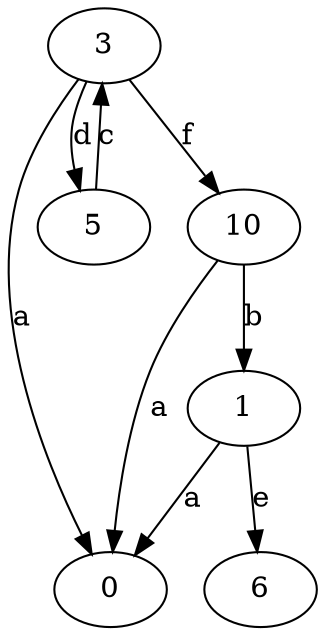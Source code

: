 strict digraph  {
0;
1;
3;
5;
6;
10;
1 -> 0  [label=a];
1 -> 6  [label=e];
3 -> 0  [label=a];
3 -> 5  [label=d];
3 -> 10  [label=f];
5 -> 3  [label=c];
10 -> 0  [label=a];
10 -> 1  [label=b];
}
